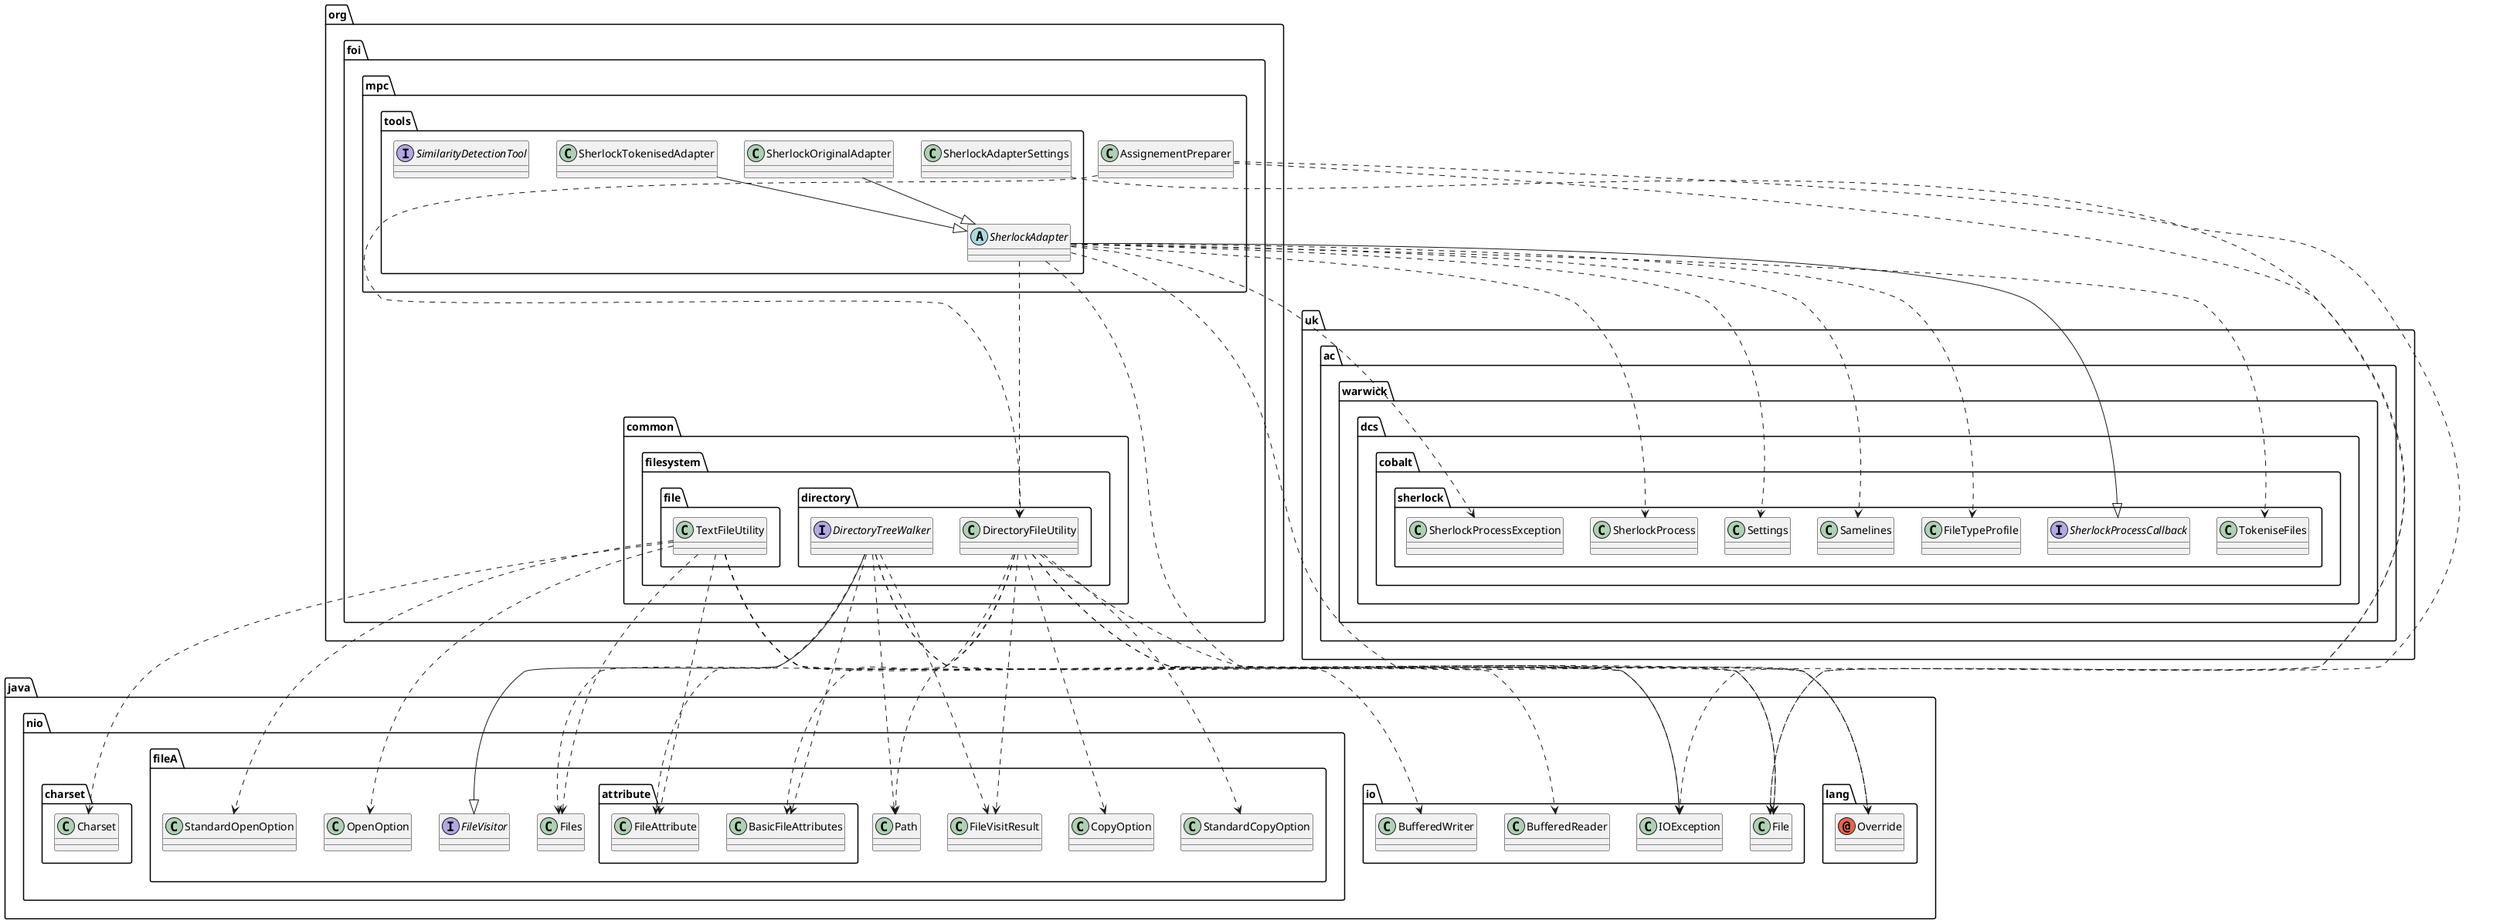 @startuml
abstract class org.foi.mpc.tools.SherlockAdapter
annotation java.lang.Override
class java.io.BufferedReader
class java.io.BufferedWriter
class java.io.File
class java.io.IOException
class java.nio.charset.Charset
class java.nio.fileA.CopyOption
class java.nio.fileA.FileVisitResult
class java.nio.fileA.Files
class java.nio.fileA.OpenOption
class java.nio.fileA.Path
class java.nio.fileA.StandardCopyOption
class java.nio.fileA.StandardOpenOption
class java.nio.fileA.attribute.BasicFileAttributes
class java.nio.fileA.attribute.FileAttribute
class org.foi.mpc.AssignementPreparer
class org.foi.common.filesystem.directory.DirectoryFileUtility
class org.foi.common.filesystem.file.TextFileUtility
class org.foi.mpc.tools.SherlockAdapterSettings
class org.foi.mpc.tools.SherlockOriginalAdapter
class org.foi.mpc.tools.SherlockTokenisedAdapter
class uk.ac.warwick.dcs.cobalt.sherlock.FileTypeProfile
class uk.ac.warwick.dcs.cobalt.sherlock.Samelines
class uk.ac.warwick.dcs.cobalt.sherlock.Settings
class uk.ac.warwick.dcs.cobalt.sherlock.SherlockProcess
class uk.ac.warwick.dcs.cobalt.sherlock.SherlockProcessException
class uk.ac.warwick.dcs.cobalt.sherlock.TokeniseFiles
interface java.nio.fileA.FileVisitor
interface org.foi.common.filesystem.directory.DirectoryTreeWalker
interface org.foi.mpc.tools.SimilarityDetectionTool
interface uk.ac.warwick.dcs.cobalt.sherlock.SherlockProcessCallback
org.foi.mpc.tools.SherlockAdapter ..> java.lang.Override
org.foi.mpc.tools.SherlockAdapter ..> java.io.File
org.foi.mpc.tools.SherlockAdapter ..> org.foi.common.filesystem.directory.DirectoryFileUtility
org.foi.mpc.tools.SherlockAdapter ..> uk.ac.warwick.dcs.cobalt.sherlock.FileTypeProfile
org.foi.mpc.tools.SherlockAdapter ..> uk.ac.warwick.dcs.cobalt.sherlock.Samelines
org.foi.mpc.tools.SherlockAdapter ..> uk.ac.warwick.dcs.cobalt.sherlock.Settings
org.foi.mpc.tools.SherlockAdapter ..> uk.ac.warwick.dcs.cobalt.sherlock.SherlockProcess
org.foi.mpc.tools.SherlockAdapter ..> uk.ac.warwick.dcs.cobalt.sherlock.SherlockProcessException
org.foi.mpc.tools.SherlockAdapter ..> uk.ac.warwick.dcs.cobalt.sherlock.TokeniseFiles
org.foi.mpc.tools.SherlockAdapter --|> uk.ac.warwick.dcs.cobalt.sherlock.SherlockProcessCallback
org.foi.mpc.AssignementPreparer ..> java.io.File
org.foi.mpc.AssignementPreparer ..> java.io.IOException
org.foi.mpc.AssignementPreparer ..> org.foi.common.filesystem.directory.DirectoryFileUtility
org.foi.common.filesystem.directory.DirectoryFileUtility ..> java.lang.Override
org.foi.common.filesystem.directory.DirectoryFileUtility ..> java.io.File
org.foi.common.filesystem.directory.DirectoryFileUtility ..> java.io.IOException
org.foi.common.filesystem.directory.DirectoryFileUtility ..> java.nio.fileA.CopyOption
org.foi.common.filesystem.directory.DirectoryFileUtility ..> java.nio.fileA.FileVisitResult
org.foi.common.filesystem.directory.DirectoryFileUtility ..> java.nio.fileA.Files
org.foi.common.filesystem.directory.DirectoryFileUtility ..> java.nio.fileA.Path
org.foi.common.filesystem.directory.DirectoryFileUtility ..> java.nio.fileA.StandardCopyOption
org.foi.common.filesystem.directory.DirectoryFileUtility ..> java.nio.fileA.attribute.BasicFileAttributes
org.foi.common.filesystem.file.TextFileUtility ..> java.io.BufferedReader
org.foi.common.filesystem.file.TextFileUtility ..> java.io.BufferedWriter
org.foi.common.filesystem.file.TextFileUtility ..> java.io.File
org.foi.common.filesystem.file.TextFileUtility ..> java.io.IOException
org.foi.common.filesystem.file.TextFileUtility ..> java.nio.charset.Charset
org.foi.common.filesystem.file.TextFileUtility ..> java.nio.fileA.Files
org.foi.common.filesystem.file.TextFileUtility ..> java.nio.fileA.OpenOption
org.foi.common.filesystem.file.TextFileUtility ..> java.nio.fileA.StandardOpenOption
org.foi.common.filesystem.file.TextFileUtility ..> java.nio.fileA.attribute.FileAttribute
org.foi.mpc.tools.SherlockAdapterSettings ..> java.io.File
org.foi.mpc.tools.SherlockOriginalAdapter --|> org.foi.mpc.tools.SherlockAdapter
org.foi.mpc.tools.SherlockTokenisedAdapter --|> org.foi.mpc.tools.SherlockAdapter
org.foi.common.filesystem.directory.DirectoryTreeWalker ..> java.lang.Override
org.foi.common.filesystem.directory.DirectoryTreeWalker ..> java.io.IOException
org.foi.common.filesystem.directory.DirectoryTreeWalker ..> java.nio.fileA.FileVisitResult
org.foi.common.filesystem.directory.DirectoryTreeWalker ..> java.nio.fileA.Path
org.foi.common.filesystem.directory.DirectoryTreeWalker ..> java.nio.fileA.attribute.BasicFileAttributes
org.foi.common.filesystem.directory.DirectoryTreeWalker ..> java.nio.fileA.attribute.FileAttribute
org.foi.common.filesystem.directory.DirectoryTreeWalker --|> java.nio.fileA.FileVisitor
@enduml